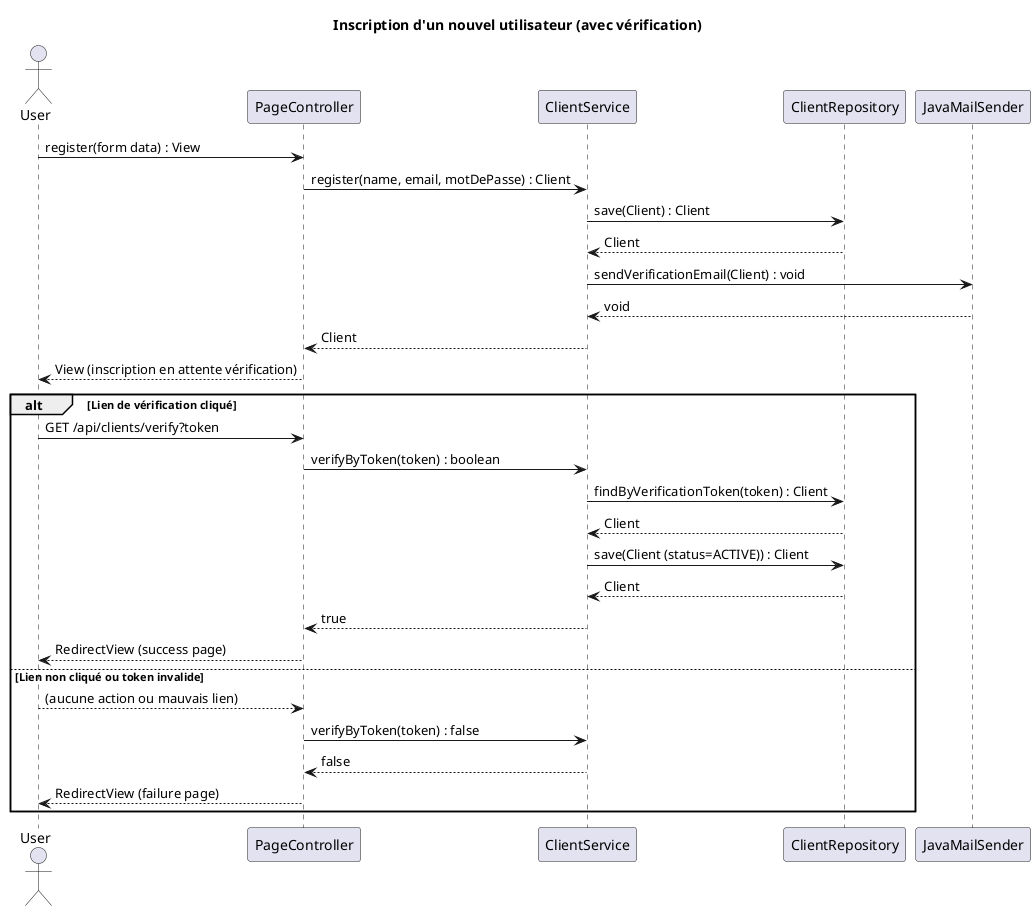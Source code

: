 @startuml

title Inscription d'un nouvel utilisateur (avec vérification)

actor User

User -> PageController : register(form data) : View
PageController -> ClientService : register(name, email, motDePasse) : Client
ClientService -> ClientRepository : save(Client) : Client
ClientRepository --> ClientService : Client
ClientService -> JavaMailSender : sendVerificationEmail(Client) : void
JavaMailSender --> ClientService : void
ClientService --> PageController : Client
PageController --> User : View (inscription en attente vérification)



alt Lien de vérification cliqué
    User -> PageController : GET /api/clients/verify?token
    PageController -> ClientService : verifyByToken(token) : boolean
    ClientService -> ClientRepository : findByVerificationToken(token) : Client
    ClientRepository --> ClientService : Client
    ClientService -> ClientRepository : save(Client (status=ACTIVE)) : Client
    ClientRepository --> ClientService : Client
    ClientService --> PageController : true
    PageController --> User : RedirectView (success page)
else Lien non cliqué ou token invalide
    User --> PageController : (aucune action ou mauvais lien)
    PageController -> ClientService : verifyByToken(token) : false
    ClientService --> PageController : false
    PageController --> User : RedirectView (failure page)
end

@enduml
